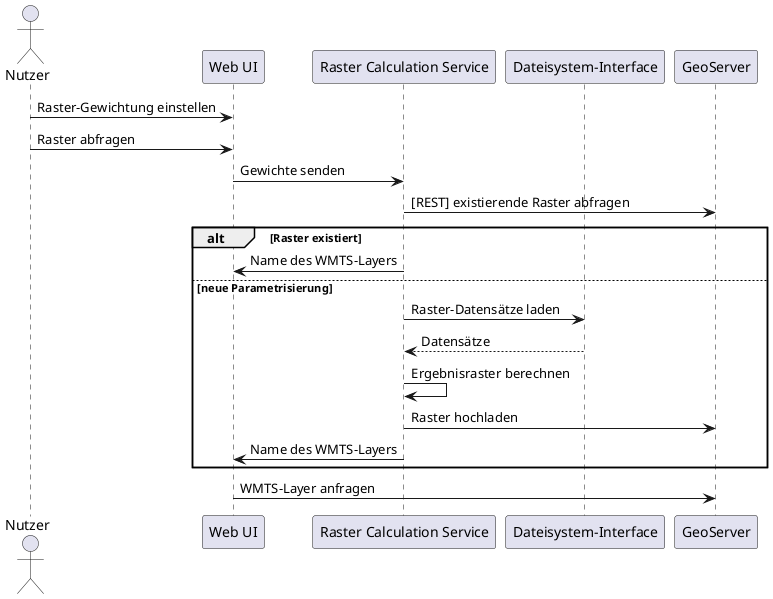 @startuml
actor Nutzer
participant ui as "Web UI"
participant calc as "Raster Calculation Service"
participant loading as "Dateisystem-Interface"
participant geoserver as "GeoServer"

Nutzer -> ui : Raster-Gewichtung einstellen
Nutzer -> ui : Raster abfragen

ui -> calc : Gewichte senden
calc -> geoserver : [REST] existierende Raster abfragen

alt Raster existiert
  calc -> ui : Name des WMTS-Layers

else neue Parametrisierung
  calc -> loading : Raster-Datensätze laden
  loading --> calc : Datensätze
  calc -> calc : Ergebnisraster berechnen
  calc -> geoserver : Raster hochladen
  calc -> ui : Name des WMTS-Layers
end

ui -> geoserver : WMTS-Layer anfragen
@enduml
